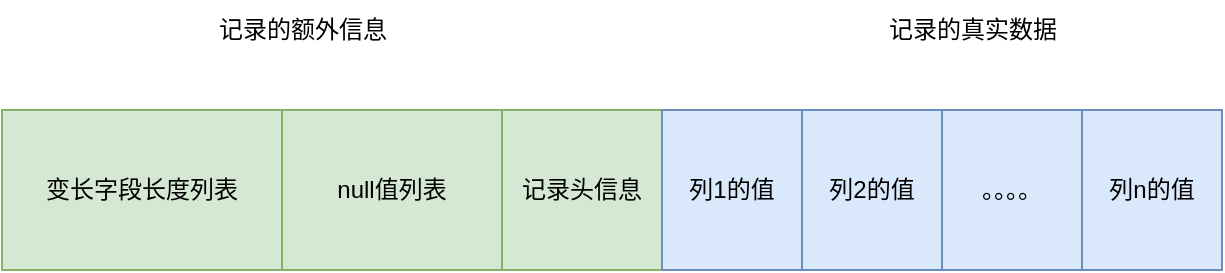 <mxfile version="20.0.2" type="github">
  <diagram id="7c-PCxtAFuzm0bJ8-GH_" name="第 1 页">
    <mxGraphModel dx="942" dy="582" grid="1" gridSize="10" guides="1" tooltips="1" connect="1" arrows="1" fold="1" page="1" pageScale="1" pageWidth="827" pageHeight="1169" math="0" shadow="0">
      <root>
        <mxCell id="0" />
        <mxCell id="1" parent="0" />
        <mxCell id="_aTp2I0MA905ZhEZirWY-1" value="" style="rounded=0;whiteSpace=wrap;html=1;" vertex="1" parent="1">
          <mxGeometry x="30" y="180" width="610" height="80" as="geometry" />
        </mxCell>
        <mxCell id="_aTp2I0MA905ZhEZirWY-2" value="变长字段长度列表" style="rounded=0;whiteSpace=wrap;html=1;fillColor=#d5e8d4;strokeColor=#82b366;" vertex="1" parent="1">
          <mxGeometry x="30" y="180" width="140" height="80" as="geometry" />
        </mxCell>
        <mxCell id="_aTp2I0MA905ZhEZirWY-3" value="null值列表" style="rounded=0;whiteSpace=wrap;html=1;fillColor=#d5e8d4;strokeColor=#82b366;" vertex="1" parent="1">
          <mxGeometry x="170" y="180" width="110" height="80" as="geometry" />
        </mxCell>
        <mxCell id="_aTp2I0MA905ZhEZirWY-4" value="记录头信息" style="rounded=0;whiteSpace=wrap;html=1;fillColor=#d5e8d4;strokeColor=#82b366;" vertex="1" parent="1">
          <mxGeometry x="280" y="180" width="80" height="80" as="geometry" />
        </mxCell>
        <mxCell id="_aTp2I0MA905ZhEZirWY-5" value="列1的值" style="rounded=0;whiteSpace=wrap;html=1;fillColor=#dae8fc;strokeColor=#6c8ebf;" vertex="1" parent="1">
          <mxGeometry x="360" y="180" width="70" height="80" as="geometry" />
        </mxCell>
        <mxCell id="_aTp2I0MA905ZhEZirWY-6" value="列2的值" style="rounded=0;whiteSpace=wrap;html=1;fillColor=#dae8fc;strokeColor=#6c8ebf;" vertex="1" parent="1">
          <mxGeometry x="430" y="180" width="70" height="80" as="geometry" />
        </mxCell>
        <mxCell id="_aTp2I0MA905ZhEZirWY-7" value="。。。。" style="rounded=0;whiteSpace=wrap;html=1;fillColor=#dae8fc;strokeColor=#6c8ebf;" vertex="1" parent="1">
          <mxGeometry x="500" y="180" width="70" height="80" as="geometry" />
        </mxCell>
        <mxCell id="_aTp2I0MA905ZhEZirWY-8" value="列n的值" style="rounded=0;whiteSpace=wrap;html=1;fillColor=#dae8fc;strokeColor=#6c8ebf;" vertex="1" parent="1">
          <mxGeometry x="570" y="180" width="70" height="80" as="geometry" />
        </mxCell>
        <mxCell id="_aTp2I0MA905ZhEZirWY-9" value="记录的额外信息" style="text;html=1;align=center;verticalAlign=middle;resizable=0;points=[];autosize=1;strokeColor=none;fillColor=none;" vertex="1" parent="1">
          <mxGeometry x="125" y="125" width="110" height="30" as="geometry" />
        </mxCell>
        <mxCell id="_aTp2I0MA905ZhEZirWY-10" value="记录的真实数据" style="text;html=1;align=center;verticalAlign=middle;resizable=0;points=[];autosize=1;strokeColor=none;fillColor=none;" vertex="1" parent="1">
          <mxGeometry x="460" y="125" width="110" height="30" as="geometry" />
        </mxCell>
      </root>
    </mxGraphModel>
  </diagram>
</mxfile>
